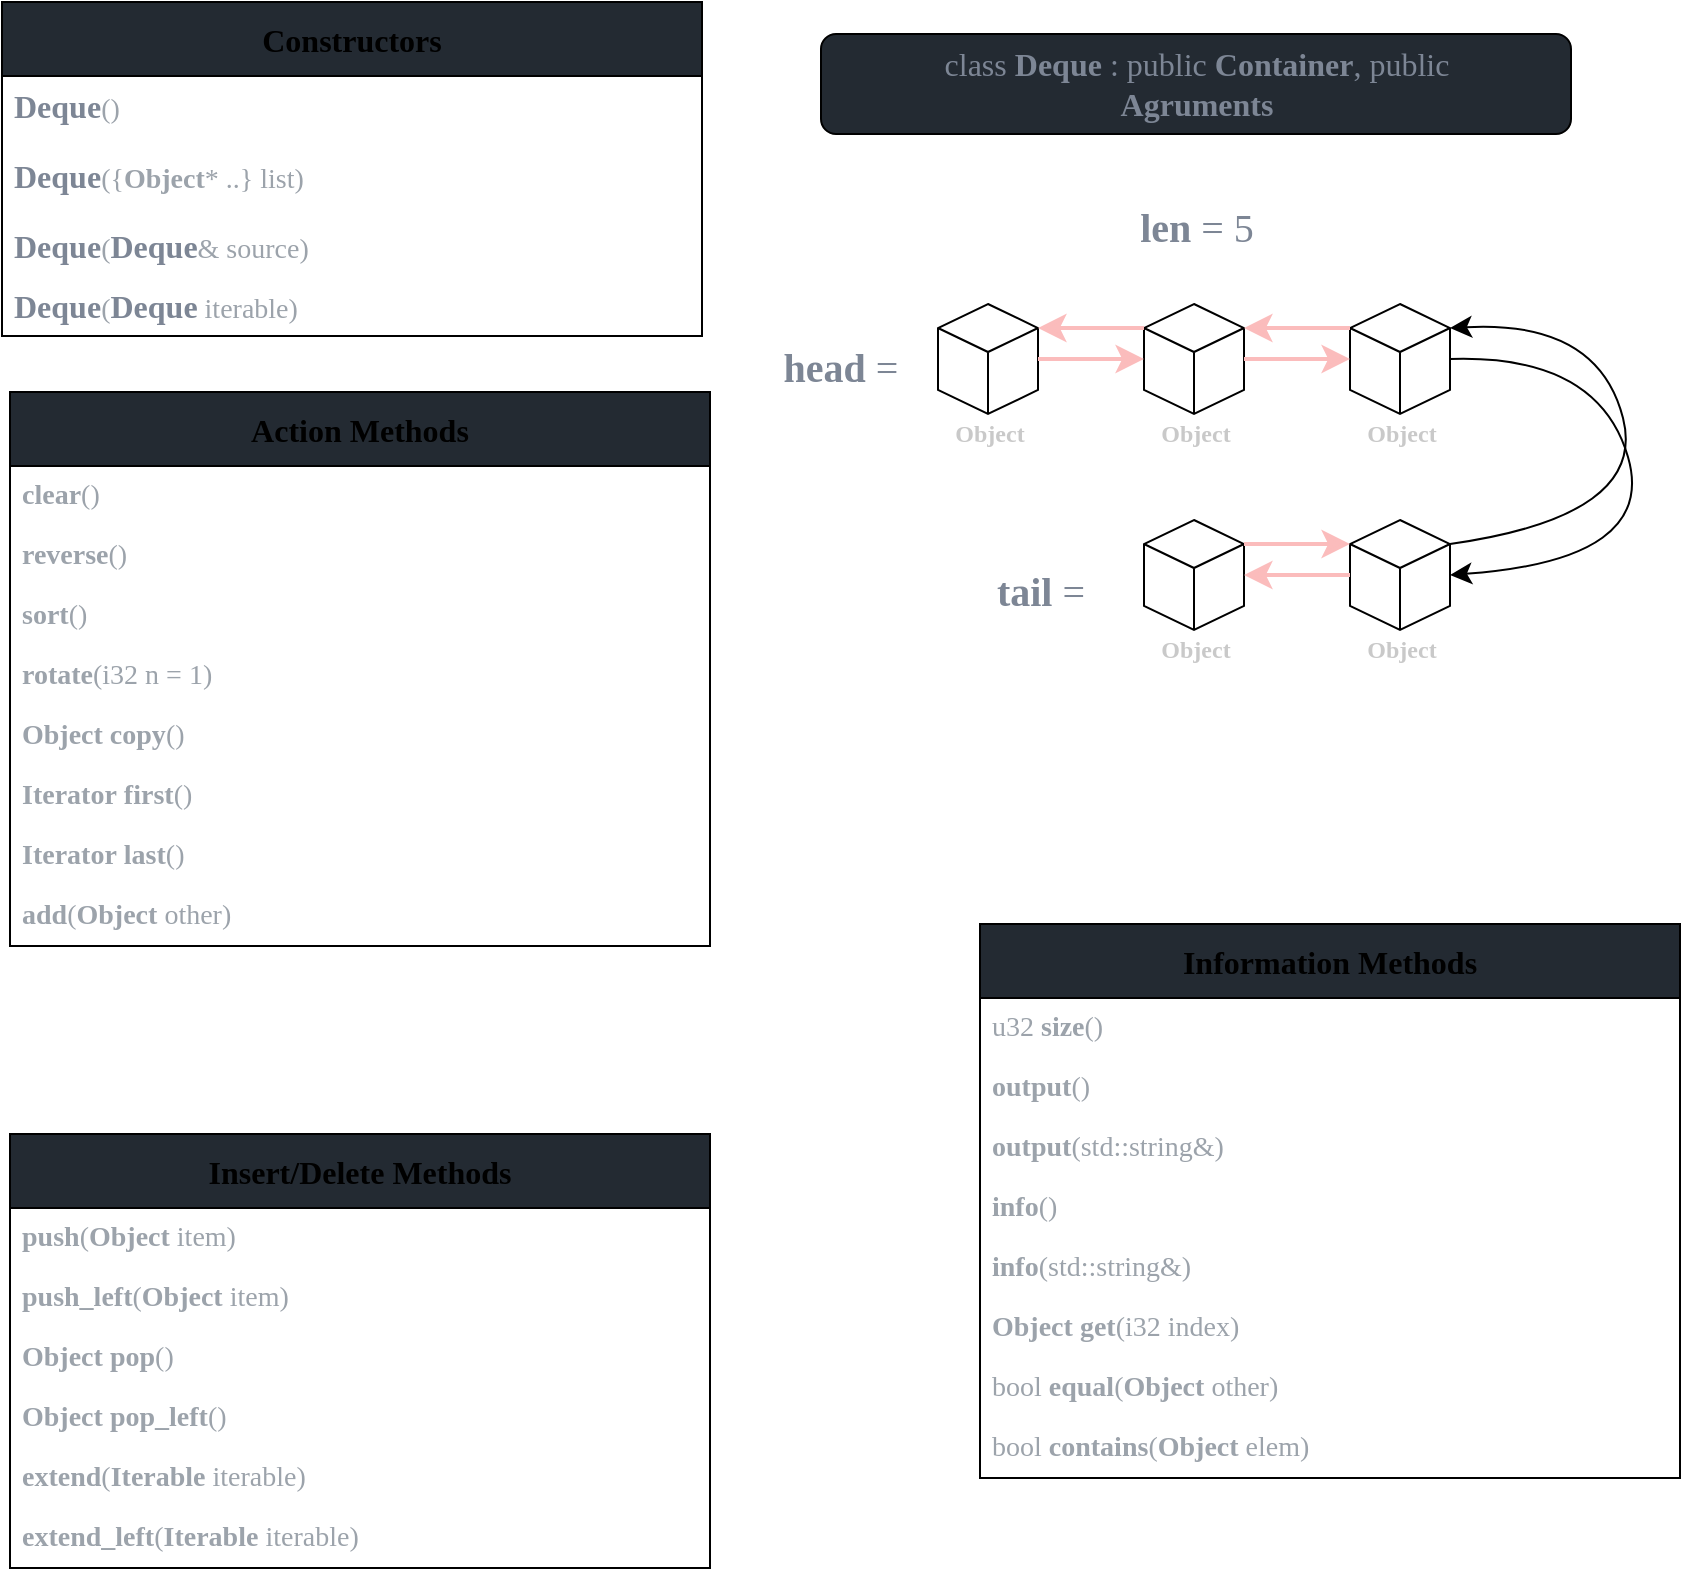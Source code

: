 <mxfile version="21.1.2" type="device">
  <diagram name="Page-1" id="TwOlT1RNfOfSyGW4shjE">
    <mxGraphModel dx="1836" dy="1064" grid="0" gridSize="10" guides="1" tooltips="1" connect="1" arrows="1" fold="1" page="0" pageScale="1" pageWidth="850" pageHeight="1100" math="0" shadow="0">
      <root>
        <mxCell id="0" />
        <mxCell id="1" parent="0" />
        <mxCell id="67N9Y2uLTFniTonGVnV5-42" value="&lt;font style=&quot;font-size: 20px;&quot; face=&quot;Space Mono&quot;&gt;head&lt;span style=&quot;font-weight: normal;&quot;&gt; =&lt;/span&gt;&lt;/font&gt;" style="text;strokeColor=none;fillColor=none;html=1;fontSize=24;fontStyle=1;verticalAlign=middle;align=center;fontColor=#7d8695;" parent="1" vertex="1">
          <mxGeometry x="-125" y="141" width="87" height="40" as="geometry" />
        </mxCell>
        <mxCell id="67N9Y2uLTFniTonGVnV5-67" value="&lt;font style=&quot;font-size: 16px;&quot;&gt;&lt;b&gt;Constructors&lt;/b&gt;&lt;/font&gt;" style="swimlane;fontStyle=0;childLayout=stackLayout;horizontal=1;startSize=37;horizontalStack=0;resizeParent=1;resizeParentMax=0;resizeLast=0;collapsible=1;marginBottom=0;whiteSpace=wrap;html=1;fillColor=#232a32;fontFamily=Space Mono;" parent="1" vertex="1">
          <mxGeometry x="-500" y="-21" width="350" height="167" as="geometry" />
        </mxCell>
        <mxCell id="67N9Y2uLTFniTonGVnV5-68" value="&lt;font style=&quot;font-size: 14px;&quot;&gt;&lt;b style=&quot;color: rgb(125, 134, 149); font-size: 16px; text-align: center;&quot;&gt;Deque&lt;/b&gt;()&lt;/font&gt;" style="text;strokeColor=none;fillColor=none;align=left;verticalAlign=middle;spacingLeft=4;spacingRight=4;overflow=hidden;points=[[0,0.5],[1,0.5]];portConstraint=eastwest;rotatable=0;whiteSpace=wrap;html=1;fontFamily=Space Mono;fontSize=14;fontColor=#9CA3AB;" parent="67N9Y2uLTFniTonGVnV5-67" vertex="1">
          <mxGeometry y="37" width="350" height="30" as="geometry" />
        </mxCell>
        <mxCell id="67N9Y2uLTFniTonGVnV5-71" value="&lt;font&gt;&lt;b style=&quot;color: rgb(125, 134, 149); font-size: 16px; text-align: center;&quot;&gt;Deque&lt;/b&gt;({&lt;b&gt;Object&lt;/b&gt;* ..} list)&lt;/font&gt;" style="text;strokeColor=none;fillColor=none;align=left;verticalAlign=middle;spacingLeft=4;spacingRight=4;overflow=hidden;points=[[0,0.5],[1,0.5]];portConstraint=eastwest;rotatable=0;fontFamily=Space Mono;fontSize=14;whiteSpace=wrap;html=1;fontColor=#9CA3AB;" parent="67N9Y2uLTFniTonGVnV5-67" vertex="1">
          <mxGeometry y="67" width="350" height="40" as="geometry" />
        </mxCell>
        <mxCell id="67N9Y2uLTFniTonGVnV5-72" value="&lt;font style=&quot;font-size: 14px;&quot;&gt;&lt;b style=&quot;color: rgb(125, 134, 149); font-size: 16px; text-align: center;&quot;&gt;Deque&lt;/b&gt;(&lt;/font&gt;&lt;font style=&quot;font-size: 14px;&quot;&gt;&lt;b style=&quot;color: rgb(125, 134, 149); font-size: 16px; text-align: center;&quot;&gt;Deque&lt;/b&gt;&amp;amp; source)&lt;/font&gt;" style="text;strokeColor=none;fillColor=none;align=left;verticalAlign=middle;spacingLeft=4;spacingRight=4;overflow=hidden;points=[[0,0.5],[1,0.5]];portConstraint=eastwest;rotatable=0;whiteSpace=wrap;html=1;fontFamily=Space Mono;fontSize=14;fontColor=#9CA3AB;" parent="67N9Y2uLTFniTonGVnV5-67" vertex="1">
          <mxGeometry y="107" width="350" height="30" as="geometry" />
        </mxCell>
        <mxCell id="67N9Y2uLTFniTonGVnV5-73" value="&lt;font style=&quot;font-size: 14px;&quot;&gt;&lt;b style=&quot;color: rgb(125, 134, 149); font-size: 16px; text-align: center;&quot;&gt;Deque&lt;/b&gt;(&lt;/font&gt;&lt;font style=&quot;font-size: 14px;&quot;&gt;&lt;b style=&quot;color: rgb(125, 134, 149); font-size: 16px; text-align: center;&quot;&gt;Deque&lt;/b&gt;&amp;nbsp;iterable)&lt;/font&gt;" style="text;strokeColor=none;fillColor=none;align=left;verticalAlign=middle;spacingLeft=4;spacingRight=4;overflow=hidden;points=[[0,0.5],[1,0.5]];portConstraint=eastwest;rotatable=0;whiteSpace=wrap;html=1;fontFamily=Space Mono;fontSize=14;fontColor=#9CA3AB;" parent="67N9Y2uLTFniTonGVnV5-67" vertex="1">
          <mxGeometry y="137" width="350" height="30" as="geometry" />
        </mxCell>
        <mxCell id="67N9Y2uLTFniTonGVnV5-74" value="&lt;font style=&quot;font-size: 16px;&quot;&gt;&lt;b&gt;Action Methods&lt;/b&gt;&lt;/font&gt;" style="swimlane;fontStyle=0;childLayout=stackLayout;horizontal=1;startSize=37;horizontalStack=0;resizeParent=1;resizeParentMax=0;resizeLast=0;collapsible=1;marginBottom=0;whiteSpace=wrap;html=1;fillColor=#232a32;fontFamily=Space Mono;" parent="1" vertex="1">
          <mxGeometry x="-496" y="174" width="350" height="277" as="geometry" />
        </mxCell>
        <mxCell id="67N9Y2uLTFniTonGVnV5-75" value="&lt;font style=&quot;font-size: 14px;&quot;&gt;&lt;b style=&quot;font-size: 14px;&quot;&gt;clear&lt;/b&gt;()&lt;/font&gt;" style="text;strokeColor=none;fillColor=none;align=left;verticalAlign=middle;spacingLeft=4;spacingRight=4;overflow=hidden;points=[[0,0.5],[1,0.5]];portConstraint=eastwest;rotatable=0;whiteSpace=wrap;html=1;fontFamily=Space Mono;fontSize=14;fontColor=#9CA3AB;" parent="67N9Y2uLTFniTonGVnV5-74" vertex="1">
          <mxGeometry y="37" width="350" height="30" as="geometry" />
        </mxCell>
        <mxCell id="o73WRiIg4iANgxiBQrZy-11" value="&lt;font style=&quot;font-size: 14px;&quot;&gt;&lt;b style=&quot;font-size: 14px;&quot;&gt;reverse&lt;/b&gt;()&lt;/font&gt;" style="text;strokeColor=none;fillColor=none;align=left;verticalAlign=middle;spacingLeft=4;spacingRight=4;overflow=hidden;points=[[0,0.5],[1,0.5]];portConstraint=eastwest;rotatable=0;whiteSpace=wrap;html=1;fontFamily=Space Mono;fontSize=14;fontColor=#9CA3AB;" vertex="1" parent="67N9Y2uLTFniTonGVnV5-74">
          <mxGeometry y="67" width="350" height="30" as="geometry" />
        </mxCell>
        <mxCell id="o73WRiIg4iANgxiBQrZy-10" value="&lt;font style=&quot;font-size: 14px;&quot;&gt;&lt;b style=&quot;font-size: 14px;&quot;&gt;sort&lt;/b&gt;()&lt;/font&gt;" style="text;strokeColor=none;fillColor=none;align=left;verticalAlign=middle;spacingLeft=4;spacingRight=4;overflow=hidden;points=[[0,0.5],[1,0.5]];portConstraint=eastwest;rotatable=0;whiteSpace=wrap;html=1;fontFamily=Space Mono;fontSize=14;fontColor=#9CA3AB;" vertex="1" parent="67N9Y2uLTFniTonGVnV5-74">
          <mxGeometry y="97" width="350" height="30" as="geometry" />
        </mxCell>
        <mxCell id="o73WRiIg4iANgxiBQrZy-18" value="&lt;font style=&quot;font-size: 14px;&quot;&gt;&lt;b style=&quot;font-size: 14px;&quot;&gt;rotate&lt;/b&gt;(i32 n = 1&lt;/font&gt;&lt;font style=&quot;font-size: 14px;&quot;&gt;)&lt;/font&gt;" style="text;strokeColor=none;fillColor=none;align=left;verticalAlign=middle;spacingLeft=4;spacingRight=4;overflow=hidden;points=[[0,0.5],[1,0.5]];portConstraint=eastwest;rotatable=0;whiteSpace=wrap;html=1;fontFamily=Space Mono;fontSize=14;fontColor=#9CA3AB;" vertex="1" parent="67N9Y2uLTFniTonGVnV5-74">
          <mxGeometry y="127" width="350" height="30" as="geometry" />
        </mxCell>
        <mxCell id="o73WRiIg4iANgxiBQrZy-12" value="&lt;font style=&quot;font-size: 14px;&quot;&gt;&lt;b style=&quot;font-size: 14px;&quot;&gt;Object copy&lt;/b&gt;()&lt;/font&gt;" style="text;strokeColor=none;fillColor=none;align=left;verticalAlign=middle;spacingLeft=4;spacingRight=4;overflow=hidden;points=[[0,0.5],[1,0.5]];portConstraint=eastwest;rotatable=0;whiteSpace=wrap;html=1;fontFamily=Space Mono;fontSize=14;fontColor=#9CA3AB;" vertex="1" parent="67N9Y2uLTFniTonGVnV5-74">
          <mxGeometry y="157" width="350" height="30" as="geometry" />
        </mxCell>
        <mxCell id="o73WRiIg4iANgxiBQrZy-15" value="&lt;font style=&quot;font-size: 14px;&quot;&gt;&lt;b&gt;Iterator&lt;/b&gt;&amp;nbsp;&lt;b style=&quot;font-size: 14px;&quot;&gt;first&lt;/b&gt;(&lt;/font&gt;&lt;font style=&quot;font-size: 14px;&quot;&gt;)&lt;/font&gt;" style="text;strokeColor=none;fillColor=none;align=left;verticalAlign=middle;spacingLeft=4;spacingRight=4;overflow=hidden;points=[[0,0.5],[1,0.5]];portConstraint=eastwest;rotatable=0;whiteSpace=wrap;html=1;fontFamily=Space Mono;fontSize=14;fontColor=#9CA3AB;" vertex="1" parent="67N9Y2uLTFniTonGVnV5-74">
          <mxGeometry y="187" width="350" height="30" as="geometry" />
        </mxCell>
        <mxCell id="o73WRiIg4iANgxiBQrZy-16" value="&lt;font style=&quot;font-size: 14px;&quot;&gt;&lt;b&gt;Iterator&lt;/b&gt;&amp;nbsp;&lt;b style=&quot;font-size: 14px;&quot;&gt;last&lt;/b&gt;(&lt;/font&gt;&lt;font style=&quot;font-size: 14px;&quot;&gt;)&lt;/font&gt;" style="text;strokeColor=none;fillColor=none;align=left;verticalAlign=middle;spacingLeft=4;spacingRight=4;overflow=hidden;points=[[0,0.5],[1,0.5]];portConstraint=eastwest;rotatable=0;whiteSpace=wrap;html=1;fontFamily=Space Mono;fontSize=14;fontColor=#9CA3AB;" vertex="1" parent="67N9Y2uLTFniTonGVnV5-74">
          <mxGeometry y="217" width="350" height="30" as="geometry" />
        </mxCell>
        <mxCell id="o73WRiIg4iANgxiBQrZy-17" value="&lt;font style=&quot;font-size: 14px;&quot;&gt;&lt;b style=&quot;font-size: 14px;&quot;&gt;add&lt;/b&gt;(&lt;b&gt;Object&lt;/b&gt;&amp;nbsp;other)&lt;/font&gt;" style="text;strokeColor=none;fillColor=none;align=left;verticalAlign=middle;spacingLeft=4;spacingRight=4;overflow=hidden;points=[[0,0.5],[1,0.5]];portConstraint=eastwest;rotatable=0;whiteSpace=wrap;html=1;fontFamily=Space Mono;fontSize=14;fontColor=#9CA3AB;" vertex="1" parent="67N9Y2uLTFniTonGVnV5-74">
          <mxGeometry y="247" width="350" height="30" as="geometry" />
        </mxCell>
        <mxCell id="67N9Y2uLTFniTonGVnV5-86" value="&lt;font style=&quot;font-size: 16px;&quot;&gt;&lt;b&gt;Information Methods&lt;/b&gt;&lt;/font&gt;" style="swimlane;fontStyle=0;childLayout=stackLayout;horizontal=1;startSize=37;horizontalStack=0;resizeParent=1;resizeParentMax=0;resizeLast=0;collapsible=1;marginBottom=0;whiteSpace=wrap;html=1;fillColor=#232a32;fontFamily=Space Mono;" parent="1" vertex="1">
          <mxGeometry x="-11" y="440" width="350" height="277" as="geometry" />
        </mxCell>
        <mxCell id="ri3Lerytf-EmoM41T7Iz-1" value="&lt;font style=&quot;font-size: 14px;&quot;&gt;&lt;span style=&quot;font-size: 14px;&quot;&gt;u32 &lt;/span&gt;&lt;b style=&quot;font-size: 14px;&quot;&gt;size&lt;/b&gt;()&lt;/font&gt;" style="text;strokeColor=none;fillColor=none;align=left;verticalAlign=middle;spacingLeft=4;spacingRight=4;overflow=hidden;points=[[0,0.5],[1,0.5]];portConstraint=eastwest;rotatable=0;whiteSpace=wrap;html=1;fontFamily=Space Mono;fontSize=14;fontColor=#9CA3AB;" parent="67N9Y2uLTFniTonGVnV5-86" vertex="1">
          <mxGeometry y="37" width="350" height="30" as="geometry" />
        </mxCell>
        <mxCell id="67N9Y2uLTFniTonGVnV5-91" value="&lt;font style=&quot;font-size: 14px;&quot;&gt;&lt;b style=&quot;font-size: 14px;&quot;&gt;output&lt;/b&gt;()&lt;/font&gt;" style="text;strokeColor=none;fillColor=none;align=left;verticalAlign=middle;spacingLeft=4;spacingRight=4;overflow=hidden;points=[[0,0.5],[1,0.5]];portConstraint=eastwest;rotatable=0;whiteSpace=wrap;html=1;fontFamily=Space Mono;fontSize=14;fontColor=#9CA3AB;" parent="67N9Y2uLTFniTonGVnV5-86" vertex="1">
          <mxGeometry y="67" width="350" height="30" as="geometry" />
        </mxCell>
        <mxCell id="67N9Y2uLTFniTonGVnV5-94" value="&lt;font style=&quot;font-size: 14px;&quot;&gt;&lt;b style=&quot;font-size: 14px;&quot;&gt;output&lt;/b&gt;(std::string&amp;amp;)&lt;/font&gt;" style="text;strokeColor=none;fillColor=none;align=left;verticalAlign=middle;spacingLeft=4;spacingRight=4;overflow=hidden;points=[[0,0.5],[1,0.5]];portConstraint=eastwest;rotatable=0;whiteSpace=wrap;html=1;fontFamily=Space Mono;fontSize=14;fontColor=#9CA3AB;" parent="67N9Y2uLTFniTonGVnV5-86" vertex="1">
          <mxGeometry y="97" width="350" height="30" as="geometry" />
        </mxCell>
        <mxCell id="67N9Y2uLTFniTonGVnV5-93" value="&lt;font style=&quot;font-size: 14px;&quot;&gt;&lt;b style=&quot;font-size: 14px;&quot;&gt;info&lt;/b&gt;()&lt;/font&gt;" style="text;strokeColor=none;fillColor=none;align=left;verticalAlign=middle;spacingLeft=4;spacingRight=4;overflow=hidden;points=[[0,0.5],[1,0.5]];portConstraint=eastwest;rotatable=0;whiteSpace=wrap;html=1;fontFamily=Space Mono;fontSize=14;fontColor=#9CA3AB;" parent="67N9Y2uLTFniTonGVnV5-86" vertex="1">
          <mxGeometry y="127" width="350" height="30" as="geometry" />
        </mxCell>
        <mxCell id="67N9Y2uLTFniTonGVnV5-95" value="&lt;font style=&quot;font-size: 14px;&quot;&gt;&lt;b style=&quot;font-size: 14px;&quot;&gt;info&lt;/b&gt;(std::string&amp;amp;)&lt;/font&gt;" style="text;strokeColor=none;fillColor=none;align=left;verticalAlign=middle;spacingLeft=4;spacingRight=4;overflow=hidden;points=[[0,0.5],[1,0.5]];portConstraint=eastwest;rotatable=0;whiteSpace=wrap;html=1;fontFamily=Space Mono;fontSize=14;fontColor=#9CA3AB;" parent="67N9Y2uLTFniTonGVnV5-86" vertex="1">
          <mxGeometry y="157" width="350" height="30" as="geometry" />
        </mxCell>
        <mxCell id="o73WRiIg4iANgxiBQrZy-14" value="&lt;font style=&quot;font-size: 14px;&quot;&gt;&lt;b&gt;Object&lt;/b&gt;&amp;nbsp;&lt;b style=&quot;font-size: 14px;&quot;&gt;get&lt;/b&gt;(i32 index&lt;/font&gt;&lt;font style=&quot;font-size: 14px;&quot;&gt;)&lt;/font&gt;" style="text;strokeColor=none;fillColor=none;align=left;verticalAlign=middle;spacingLeft=4;spacingRight=4;overflow=hidden;points=[[0,0.5],[1,0.5]];portConstraint=eastwest;rotatable=0;whiteSpace=wrap;html=1;fontFamily=Space Mono;fontSize=14;fontColor=#9CA3AB;" vertex="1" parent="67N9Y2uLTFniTonGVnV5-86">
          <mxGeometry y="187" width="350" height="30" as="geometry" />
        </mxCell>
        <mxCell id="67N9Y2uLTFniTonGVnV5-96" value="&lt;font style=&quot;font-size: 14px;&quot;&gt;bool &lt;b&gt;equal&lt;/b&gt;(&lt;b&gt;Object&lt;/b&gt;&amp;nbsp;other)&lt;/font&gt;" style="text;strokeColor=none;fillColor=none;align=left;verticalAlign=middle;spacingLeft=4;spacingRight=4;overflow=hidden;points=[[0,0.5],[1,0.5]];portConstraint=eastwest;rotatable=0;whiteSpace=wrap;html=1;fontFamily=Space Mono;fontSize=14;fontColor=#9CA3AB;" parent="67N9Y2uLTFniTonGVnV5-86" vertex="1">
          <mxGeometry y="217" width="350" height="30" as="geometry" />
        </mxCell>
        <mxCell id="67N9Y2uLTFniTonGVnV5-97" value="&lt;font style=&quot;font-size: 14px;&quot;&gt;bool &lt;b&gt;contains&lt;/b&gt;(&lt;b&gt;Object&lt;/b&gt;&amp;nbsp;elem)&lt;/font&gt;" style="text;strokeColor=none;fillColor=none;align=left;verticalAlign=middle;spacingLeft=4;spacingRight=4;overflow=hidden;points=[[0,0.5],[1,0.5]];portConstraint=eastwest;rotatable=0;whiteSpace=wrap;html=1;fontFamily=Space Mono;fontSize=14;fontColor=#9CA3AB;" parent="67N9Y2uLTFniTonGVnV5-86" vertex="1">
          <mxGeometry y="247" width="350" height="30" as="geometry" />
        </mxCell>
        <mxCell id="_G3BkjIcZhwN7Pc172qv-2" value="&lt;font style=&quot;font-size: 16px;&quot;&gt;&lt;b&gt;Insert/Delete Methods&lt;/b&gt;&lt;/font&gt;" style="swimlane;fontStyle=0;childLayout=stackLayout;horizontal=1;startSize=37;horizontalStack=0;resizeParent=1;resizeParentMax=0;resizeLast=0;collapsible=1;marginBottom=0;whiteSpace=wrap;html=1;fillColor=#232a32;fontFamily=Space Mono;" parent="1" vertex="1">
          <mxGeometry x="-496" y="545" width="350" height="217" as="geometry" />
        </mxCell>
        <mxCell id="67N9Y2uLTFniTonGVnV5-77" value="&lt;font style=&quot;font-size: 14px;&quot;&gt;&lt;b style=&quot;font-size: 14px;&quot;&gt;push&lt;/b&gt;(&lt;/font&gt;&lt;b style=&quot;&quot;&gt;Object&lt;/b&gt;&lt;font style=&quot;font-size: 14px;&quot;&gt;&amp;nbsp;item)&lt;/font&gt;" style="text;strokeColor=none;fillColor=none;align=left;verticalAlign=middle;spacingLeft=4;spacingRight=4;overflow=hidden;points=[[0,0.5],[1,0.5]];portConstraint=eastwest;rotatable=0;whiteSpace=wrap;html=1;fontFamily=Space Mono;fontSize=14;fontColor=#9CA3AB;" parent="_G3BkjIcZhwN7Pc172qv-2" vertex="1">
          <mxGeometry y="37" width="350" height="30" as="geometry" />
        </mxCell>
        <mxCell id="o73WRiIg4iANgxiBQrZy-8" value="&lt;font style=&quot;font-size: 14px;&quot;&gt;&lt;b style=&quot;font-size: 14px;&quot;&gt;push_left&lt;/b&gt;(&lt;/font&gt;&lt;b style=&quot;&quot;&gt;Object&lt;/b&gt;&lt;font style=&quot;font-size: 14px;&quot;&gt;&amp;nbsp;item)&lt;/font&gt;" style="text;strokeColor=none;fillColor=none;align=left;verticalAlign=middle;spacingLeft=4;spacingRight=4;overflow=hidden;points=[[0,0.5],[1,0.5]];portConstraint=eastwest;rotatable=0;whiteSpace=wrap;html=1;fontFamily=Space Mono;fontSize=14;fontColor=#9CA3AB;" vertex="1" parent="_G3BkjIcZhwN7Pc172qv-2">
          <mxGeometry y="67" width="350" height="30" as="geometry" />
        </mxCell>
        <mxCell id="67N9Y2uLTFniTonGVnV5-80" value="&lt;font style=&quot;font-size: 14px;&quot;&gt;&lt;b&gt;Object&lt;/b&gt;&amp;nbsp;&lt;b style=&quot;font-size: 14px;&quot;&gt;pop&lt;/b&gt;(&lt;/font&gt;&lt;font style=&quot;font-size: 14px;&quot;&gt;)&lt;/font&gt;" style="text;strokeColor=none;fillColor=none;align=left;verticalAlign=middle;spacingLeft=4;spacingRight=4;overflow=hidden;points=[[0,0.5],[1,0.5]];portConstraint=eastwest;rotatable=0;whiteSpace=wrap;html=1;fontFamily=Space Mono;fontSize=14;fontColor=#9CA3AB;" parent="_G3BkjIcZhwN7Pc172qv-2" vertex="1">
          <mxGeometry y="97" width="350" height="30" as="geometry" />
        </mxCell>
        <mxCell id="o73WRiIg4iANgxiBQrZy-9" value="&lt;font style=&quot;font-size: 14px;&quot;&gt;&lt;b&gt;Object&lt;/b&gt;&amp;nbsp;&lt;b style=&quot;font-size: 14px;&quot;&gt;pop_left&lt;/b&gt;(&lt;/font&gt;&lt;font style=&quot;font-size: 14px;&quot;&gt;)&lt;/font&gt;" style="text;strokeColor=none;fillColor=none;align=left;verticalAlign=middle;spacingLeft=4;spacingRight=4;overflow=hidden;points=[[0,0.5],[1,0.5]];portConstraint=eastwest;rotatable=0;whiteSpace=wrap;html=1;fontFamily=Space Mono;fontSize=14;fontColor=#9CA3AB;" vertex="1" parent="_G3BkjIcZhwN7Pc172qv-2">
          <mxGeometry y="127" width="350" height="30" as="geometry" />
        </mxCell>
        <mxCell id="67N9Y2uLTFniTonGVnV5-79" value="&lt;font style=&quot;font-size: 14px;&quot;&gt;&lt;b style=&quot;font-size: 14px;&quot;&gt;extend&lt;/b&gt;(&lt;b&gt;Iterable&lt;/b&gt;&lt;/font&gt;&lt;font&gt;&amp;nbsp;iterable&lt;/font&gt;&lt;font style=&quot;font-size: 14px;&quot;&gt;)&lt;/font&gt;" style="text;strokeColor=none;fillColor=none;align=left;verticalAlign=middle;spacingLeft=4;spacingRight=4;overflow=hidden;points=[[0,0.5],[1,0.5]];portConstraint=eastwest;rotatable=0;whiteSpace=wrap;html=1;fontFamily=Space Mono;fontSize=14;fontColor=#9CA3AB;" parent="_G3BkjIcZhwN7Pc172qv-2" vertex="1">
          <mxGeometry y="157" width="350" height="30" as="geometry" />
        </mxCell>
        <mxCell id="o73WRiIg4iANgxiBQrZy-13" value="&lt;font style=&quot;font-size: 14px;&quot;&gt;&lt;b style=&quot;font-size: 14px;&quot;&gt;extend_left&lt;/b&gt;(&lt;b&gt;Iterable&lt;/b&gt;&lt;/font&gt;&lt;font&gt;&amp;nbsp;iterable&lt;/font&gt;&lt;font style=&quot;font-size: 14px;&quot;&gt;)&lt;/font&gt;" style="text;strokeColor=none;fillColor=none;align=left;verticalAlign=middle;spacingLeft=4;spacingRight=4;overflow=hidden;points=[[0,0.5],[1,0.5]];portConstraint=eastwest;rotatable=0;whiteSpace=wrap;html=1;fontFamily=Space Mono;fontSize=14;fontColor=#9CA3AB;" vertex="1" parent="_G3BkjIcZhwN7Pc172qv-2">
          <mxGeometry y="187" width="350" height="30" as="geometry" />
        </mxCell>
        <mxCell id="_G3BkjIcZhwN7Pc172qv-10" value="" style="group" parent="1" vertex="1" connectable="0">
          <mxGeometry x="-90.5" y="-5" width="375" height="50" as="geometry" />
        </mxCell>
        <mxCell id="67N9Y2uLTFniTonGVnV5-8" value="" style="rounded=1;whiteSpace=wrap;html=1;fillColor=#232a32;" parent="_G3BkjIcZhwN7Pc172qv-10" vertex="1">
          <mxGeometry width="375" height="50" as="geometry" />
        </mxCell>
        <mxCell id="67N9Y2uLTFniTonGVnV5-9" value="&lt;font color=&quot;#7d8695&quot; face=&quot;Space Mono&quot; style=&quot;font-size: 16px;&quot;&gt;class &lt;b&gt;Deque&lt;/b&gt;&amp;nbsp;: public &lt;b&gt;Container&lt;/b&gt;, public &lt;b&gt;Agruments&lt;/b&gt;&lt;/font&gt;" style="text;html=1;strokeColor=none;fillColor=none;align=center;verticalAlign=middle;whiteSpace=wrap;rounded=0;" parent="_G3BkjIcZhwN7Pc172qv-10" vertex="1">
          <mxGeometry x="25" width="325" height="50" as="geometry" />
        </mxCell>
        <mxCell id="67N9Y2uLTFniTonGVnV5-41" value="&lt;font style=&quot;font-size: 20px;&quot; face=&quot;Space Mono&quot;&gt;len&lt;/font&gt;&lt;font style=&quot;font-size: 20px; font-weight: normal;&quot; face=&quot;Space Mono&quot;&gt; = 5&lt;/font&gt;" style="text;strokeColor=none;fillColor=none;html=1;fontSize=24;fontStyle=1;verticalAlign=middle;align=center;fontColor=#7d8695;" parent="1" vertex="1">
          <mxGeometry x="12" y="71" width="170" height="40" as="geometry" />
        </mxCell>
        <mxCell id="67N9Y2uLTFniTonGVnV5-19" value="" style="group" parent="1" vertex="1" connectable="0">
          <mxGeometry x="170" y="238" width="60" height="80" as="geometry" />
        </mxCell>
        <mxCell id="67N9Y2uLTFniTonGVnV5-6" value="" style="html=1;whiteSpace=wrap;shape=isoCube2;backgroundOutline=1;isoAngle=15;" parent="67N9Y2uLTFniTonGVnV5-19" vertex="1">
          <mxGeometry x="4" width="50" height="55" as="geometry" />
        </mxCell>
        <mxCell id="67N9Y2uLTFniTonGVnV5-17" value="&lt;font color=&quot;#c9c9c9&quot; face=&quot;Space Mono&quot;&gt;&lt;b&gt;Object&lt;/b&gt;&lt;/font&gt;" style="text;html=1;strokeColor=none;fillColor=none;align=center;verticalAlign=middle;whiteSpace=wrap;rounded=0;" parent="67N9Y2uLTFniTonGVnV5-19" vertex="1">
          <mxGeometry y="50" width="60" height="30" as="geometry" />
        </mxCell>
        <mxCell id="67N9Y2uLTFniTonGVnV5-20" value="" style="group" parent="1" vertex="1" connectable="0">
          <mxGeometry x="67" y="238" width="60" height="80" as="geometry" />
        </mxCell>
        <mxCell id="67N9Y2uLTFniTonGVnV5-21" value="" style="html=1;whiteSpace=wrap;shape=isoCube2;backgroundOutline=1;isoAngle=15;" parent="67N9Y2uLTFniTonGVnV5-20" vertex="1">
          <mxGeometry x="4" width="50" height="55" as="geometry" />
        </mxCell>
        <mxCell id="67N9Y2uLTFniTonGVnV5-22" value="&lt;font color=&quot;#c9c9c9&quot; face=&quot;Space Mono&quot;&gt;&lt;b&gt;Object&lt;/b&gt;&lt;/font&gt;" style="text;html=1;strokeColor=none;fillColor=none;align=center;verticalAlign=middle;whiteSpace=wrap;rounded=0;" parent="67N9Y2uLTFniTonGVnV5-20" vertex="1">
          <mxGeometry y="50" width="60" height="30" as="geometry" />
        </mxCell>
        <mxCell id="67N9Y2uLTFniTonGVnV5-23" value="" style="group" parent="1" vertex="1" connectable="0">
          <mxGeometry x="-36" y="130" width="60" height="80" as="geometry" />
        </mxCell>
        <mxCell id="67N9Y2uLTFniTonGVnV5-24" value="" style="html=1;whiteSpace=wrap;shape=isoCube2;backgroundOutline=1;isoAngle=15;" parent="67N9Y2uLTFniTonGVnV5-23" vertex="1">
          <mxGeometry x="4" width="50" height="55" as="geometry" />
        </mxCell>
        <mxCell id="67N9Y2uLTFniTonGVnV5-25" value="&lt;font color=&quot;#c9c9c9&quot; face=&quot;Space Mono&quot;&gt;&lt;b&gt;Object&lt;/b&gt;&lt;/font&gt;" style="text;html=1;strokeColor=none;fillColor=none;align=center;verticalAlign=middle;whiteSpace=wrap;rounded=0;" parent="67N9Y2uLTFniTonGVnV5-23" vertex="1">
          <mxGeometry y="50" width="60" height="30" as="geometry" />
        </mxCell>
        <mxCell id="67N9Y2uLTFniTonGVnV5-26" value="" style="group" parent="1" vertex="1" connectable="0">
          <mxGeometry x="67" y="130" width="60" height="80" as="geometry" />
        </mxCell>
        <mxCell id="67N9Y2uLTFniTonGVnV5-27" value="" style="html=1;whiteSpace=wrap;shape=isoCube2;backgroundOutline=1;isoAngle=15;" parent="67N9Y2uLTFniTonGVnV5-26" vertex="1">
          <mxGeometry x="4" width="50" height="55" as="geometry" />
        </mxCell>
        <mxCell id="67N9Y2uLTFniTonGVnV5-28" value="&lt;font color=&quot;#c9c9c9&quot; face=&quot;Space Mono&quot;&gt;&lt;b&gt;Object&lt;/b&gt;&lt;/font&gt;" style="text;html=1;strokeColor=none;fillColor=none;align=center;verticalAlign=middle;whiteSpace=wrap;rounded=0;" parent="67N9Y2uLTFniTonGVnV5-26" vertex="1">
          <mxGeometry y="50" width="60" height="30" as="geometry" />
        </mxCell>
        <mxCell id="24UR74bu8hFe3DS2XmLw-11" value="" style="endArrow=classic;html=1;rounded=0;fontSize=12;startSize=8;endSize=8;curved=1;shadow=0;strokeWidth=2;strokeColor=#fbbcbc;exitX=1;exitY=0.5;exitDx=0;exitDy=0;exitPerimeter=0;entryX=0;entryY=0.5;entryDx=0;entryDy=0;entryPerimeter=0;" parent="1" edge="1" target="67N9Y2uLTFniTonGVnV5-27" source="67N9Y2uLTFniTonGVnV5-24">
          <mxGeometry width="50" height="50" relative="1" as="geometry">
            <mxPoint x="50" y="164.5" as="sourcePoint" />
            <mxPoint x="93" y="226" as="targetPoint" />
          </mxGeometry>
        </mxCell>
        <mxCell id="24UR74bu8hFe3DS2XmLw-12" value="" style="group" parent="1" vertex="1" connectable="0">
          <mxGeometry x="170" y="130" width="60" height="80" as="geometry" />
        </mxCell>
        <mxCell id="24UR74bu8hFe3DS2XmLw-13" value="" style="html=1;whiteSpace=wrap;shape=isoCube2;backgroundOutline=1;isoAngle=15;" parent="24UR74bu8hFe3DS2XmLw-12" vertex="1">
          <mxGeometry x="4" width="50" height="55" as="geometry" />
        </mxCell>
        <mxCell id="24UR74bu8hFe3DS2XmLw-14" value="&lt;font color=&quot;#c9c9c9&quot; face=&quot;Space Mono&quot;&gt;&lt;b&gt;Object&lt;/b&gt;&lt;/font&gt;" style="text;html=1;strokeColor=none;fillColor=none;align=center;verticalAlign=middle;whiteSpace=wrap;rounded=0;" parent="24UR74bu8hFe3DS2XmLw-12" vertex="1">
          <mxGeometry y="50" width="60" height="30" as="geometry" />
        </mxCell>
        <mxCell id="24UR74bu8hFe3DS2XmLw-15" value="" style="endArrow=classic;html=1;rounded=0;fontSize=12;startSize=8;endSize=8;curved=1;shadow=0;strokeWidth=2;strokeColor=#fbbcbc;exitX=0;exitY=0;exitDx=0;exitDy=12.004;exitPerimeter=0;entryX=0;entryY=0;entryDx=50;entryDy=12.004;entryPerimeter=0;" parent="1" edge="1" target="67N9Y2uLTFniTonGVnV5-24" source="67N9Y2uLTFniTonGVnV5-27">
          <mxGeometry width="50" height="50" relative="1" as="geometry">
            <mxPoint x="4" y="338" as="sourcePoint" />
            <mxPoint x="-19" y="309" as="targetPoint" />
          </mxGeometry>
        </mxCell>
        <mxCell id="24UR74bu8hFe3DS2XmLw-16" value="" style="endArrow=classic;html=1;rounded=0;fontSize=12;startSize=8;endSize=8;curved=1;shadow=0;strokeWidth=2;strokeColor=#fbbcbc;exitX=1;exitY=0.5;exitDx=0;exitDy=0;exitPerimeter=0;entryX=0;entryY=0.5;entryDx=0;entryDy=0;entryPerimeter=0;" parent="1" edge="1" target="24UR74bu8hFe3DS2XmLw-13" source="67N9Y2uLTFniTonGVnV5-27">
          <mxGeometry width="50" height="50" relative="1" as="geometry">
            <mxPoint x="160" y="314.5" as="sourcePoint" />
            <mxPoint x="210" y="314.5" as="targetPoint" />
          </mxGeometry>
        </mxCell>
        <mxCell id="24UR74bu8hFe3DS2XmLw-17" value="" style="endArrow=classic;html=1;rounded=0;fontSize=12;startSize=8;endSize=8;curved=1;shadow=0;strokeWidth=2;strokeColor=#fbbcbc;exitX=0;exitY=0;exitDx=0;exitDy=12.004;exitPerimeter=0;entryX=0;entryY=0;entryDx=50;entryDy=12.004;entryPerimeter=0;" parent="1" edge="1" target="67N9Y2uLTFniTonGVnV5-27" source="24UR74bu8hFe3DS2XmLw-13">
          <mxGeometry width="50" height="50" relative="1" as="geometry">
            <mxPoint x="-42" y="291" as="sourcePoint" />
            <mxPoint x="8" y="291" as="targetPoint" />
          </mxGeometry>
        </mxCell>
        <mxCell id="o73WRiIg4iANgxiBQrZy-1" value="" style="curved=1;endArrow=classic;html=1;rounded=0;fontSize=12;startSize=8;endSize=8;exitX=1;exitY=0.5;exitDx=0;exitDy=0;exitPerimeter=0;entryX=1;entryY=0.5;entryDx=0;entryDy=0;entryPerimeter=0;" edge="1" parent="1" source="24UR74bu8hFe3DS2XmLw-13" target="67N9Y2uLTFniTonGVnV5-6">
          <mxGeometry width="50" height="50" relative="1" as="geometry">
            <mxPoint x="-83" y="169" as="sourcePoint" />
            <mxPoint x="226" y="291" as="targetPoint" />
            <Array as="points">
              <mxPoint x="298" y="155" />
              <mxPoint x="328" y="258" />
            </Array>
          </mxGeometry>
        </mxCell>
        <mxCell id="o73WRiIg4iANgxiBQrZy-2" value="" style="curved=1;endArrow=classic;html=1;rounded=0;fontSize=12;startSize=8;endSize=8;exitX=0;exitY=0;exitDx=50;exitDy=12.004;exitPerimeter=0;entryX=0;entryY=0;entryDx=50;entryDy=12.004;entryPerimeter=0;" edge="1" parent="1" source="67N9Y2uLTFniTonGVnV5-6" target="24UR74bu8hFe3DS2XmLw-13">
          <mxGeometry width="50" height="50" relative="1" as="geometry">
            <mxPoint x="234" y="168" as="sourcePoint" />
            <mxPoint x="242" y="276" as="targetPoint" />
            <Array as="points">
              <mxPoint x="323" y="236" />
              <mxPoint x="298" y="138" />
            </Array>
          </mxGeometry>
        </mxCell>
        <mxCell id="o73WRiIg4iANgxiBQrZy-3" value="" style="endArrow=classic;html=1;rounded=0;fontSize=12;startSize=8;endSize=8;curved=1;shadow=0;strokeWidth=2;strokeColor=#fbbcbc;exitX=0;exitY=0;exitDx=50;exitDy=12.004;exitPerimeter=0;entryX=0;entryY=0;entryDx=0;entryDy=12.004;entryPerimeter=0;" edge="1" parent="1" source="67N9Y2uLTFniTonGVnV5-21" target="67N9Y2uLTFniTonGVnV5-6">
          <mxGeometry width="50" height="50" relative="1" as="geometry">
            <mxPoint x="131" y="168" as="sourcePoint" />
            <mxPoint x="184" y="168" as="targetPoint" />
          </mxGeometry>
        </mxCell>
        <mxCell id="o73WRiIg4iANgxiBQrZy-4" value="" style="endArrow=classic;html=1;rounded=0;fontSize=12;startSize=8;endSize=8;curved=1;shadow=0;strokeWidth=2;strokeColor=#fbbcbc;exitX=0;exitY=0.5;exitDx=0;exitDy=0;exitPerimeter=0;entryX=1;entryY=0.5;entryDx=0;entryDy=0;entryPerimeter=0;" edge="1" parent="1" source="67N9Y2uLTFniTonGVnV5-6" target="67N9Y2uLTFniTonGVnV5-21">
          <mxGeometry width="50" height="50" relative="1" as="geometry">
            <mxPoint x="184" y="152" as="sourcePoint" />
            <mxPoint x="131" y="152" as="targetPoint" />
          </mxGeometry>
        </mxCell>
        <mxCell id="o73WRiIg4iANgxiBQrZy-7" value="&lt;font style=&quot;font-size: 20px;&quot; face=&quot;Space Mono&quot;&gt;tail&lt;span style=&quot;font-weight: normal;&quot;&gt; =&lt;/span&gt;&lt;/font&gt;" style="text;strokeColor=none;fillColor=none;html=1;fontSize=24;fontStyle=1;verticalAlign=middle;align=center;fontColor=#7d8695;" vertex="1" parent="1">
          <mxGeometry x="-25" y="253" width="87" height="40" as="geometry" />
        </mxCell>
      </root>
    </mxGraphModel>
  </diagram>
</mxfile>
